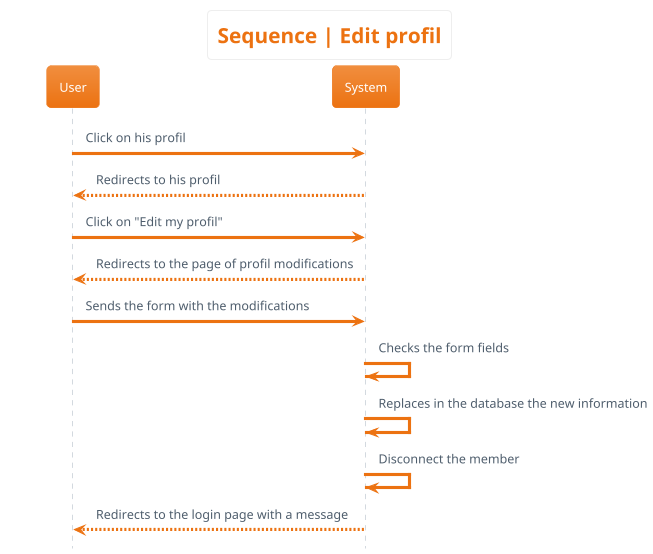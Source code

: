 @startuml sequence__edit_profil
hide footbox
skinparam actorStyle awesome
!theme aws-orange
skinparam backgroundcolor White

'Titre'
title Sequence | Edit profil

'Déroulement'
User -> System : Click on his profil
System --> User : Redirects to his profil
User -> System : Click on "Edit my profil"
System --> User : Redirects to the page of profil modifications
User -> System : Sends the form with the modifications
System -> System : Checks the form fields
System -> System : Replaces in the database the new information
System -> System : Disconnect the member
System --> User: Redirects to the login page with a message
@enduml
